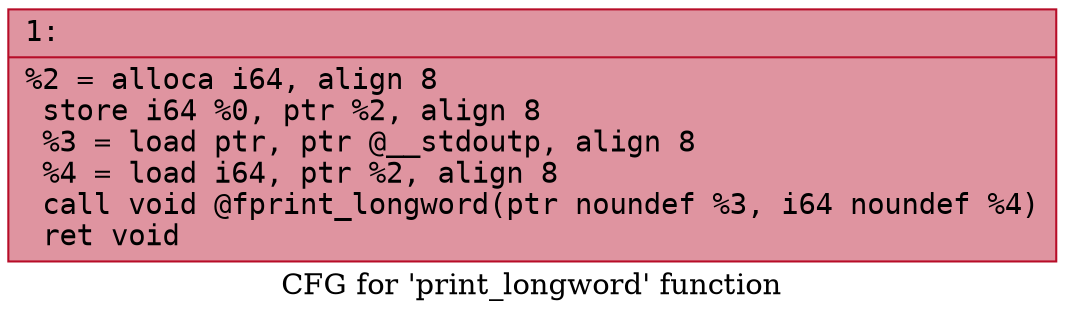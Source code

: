 digraph "CFG for 'print_longword' function" {
	label="CFG for 'print_longword' function";

	Node0x600000841680 [shape=record,color="#b70d28ff", style=filled, fillcolor="#b70d2870" fontname="Courier",label="{1:\l|  %2 = alloca i64, align 8\l  store i64 %0, ptr %2, align 8\l  %3 = load ptr, ptr @__stdoutp, align 8\l  %4 = load i64, ptr %2, align 8\l  call void @fprint_longword(ptr noundef %3, i64 noundef %4)\l  ret void\l}"];
}
